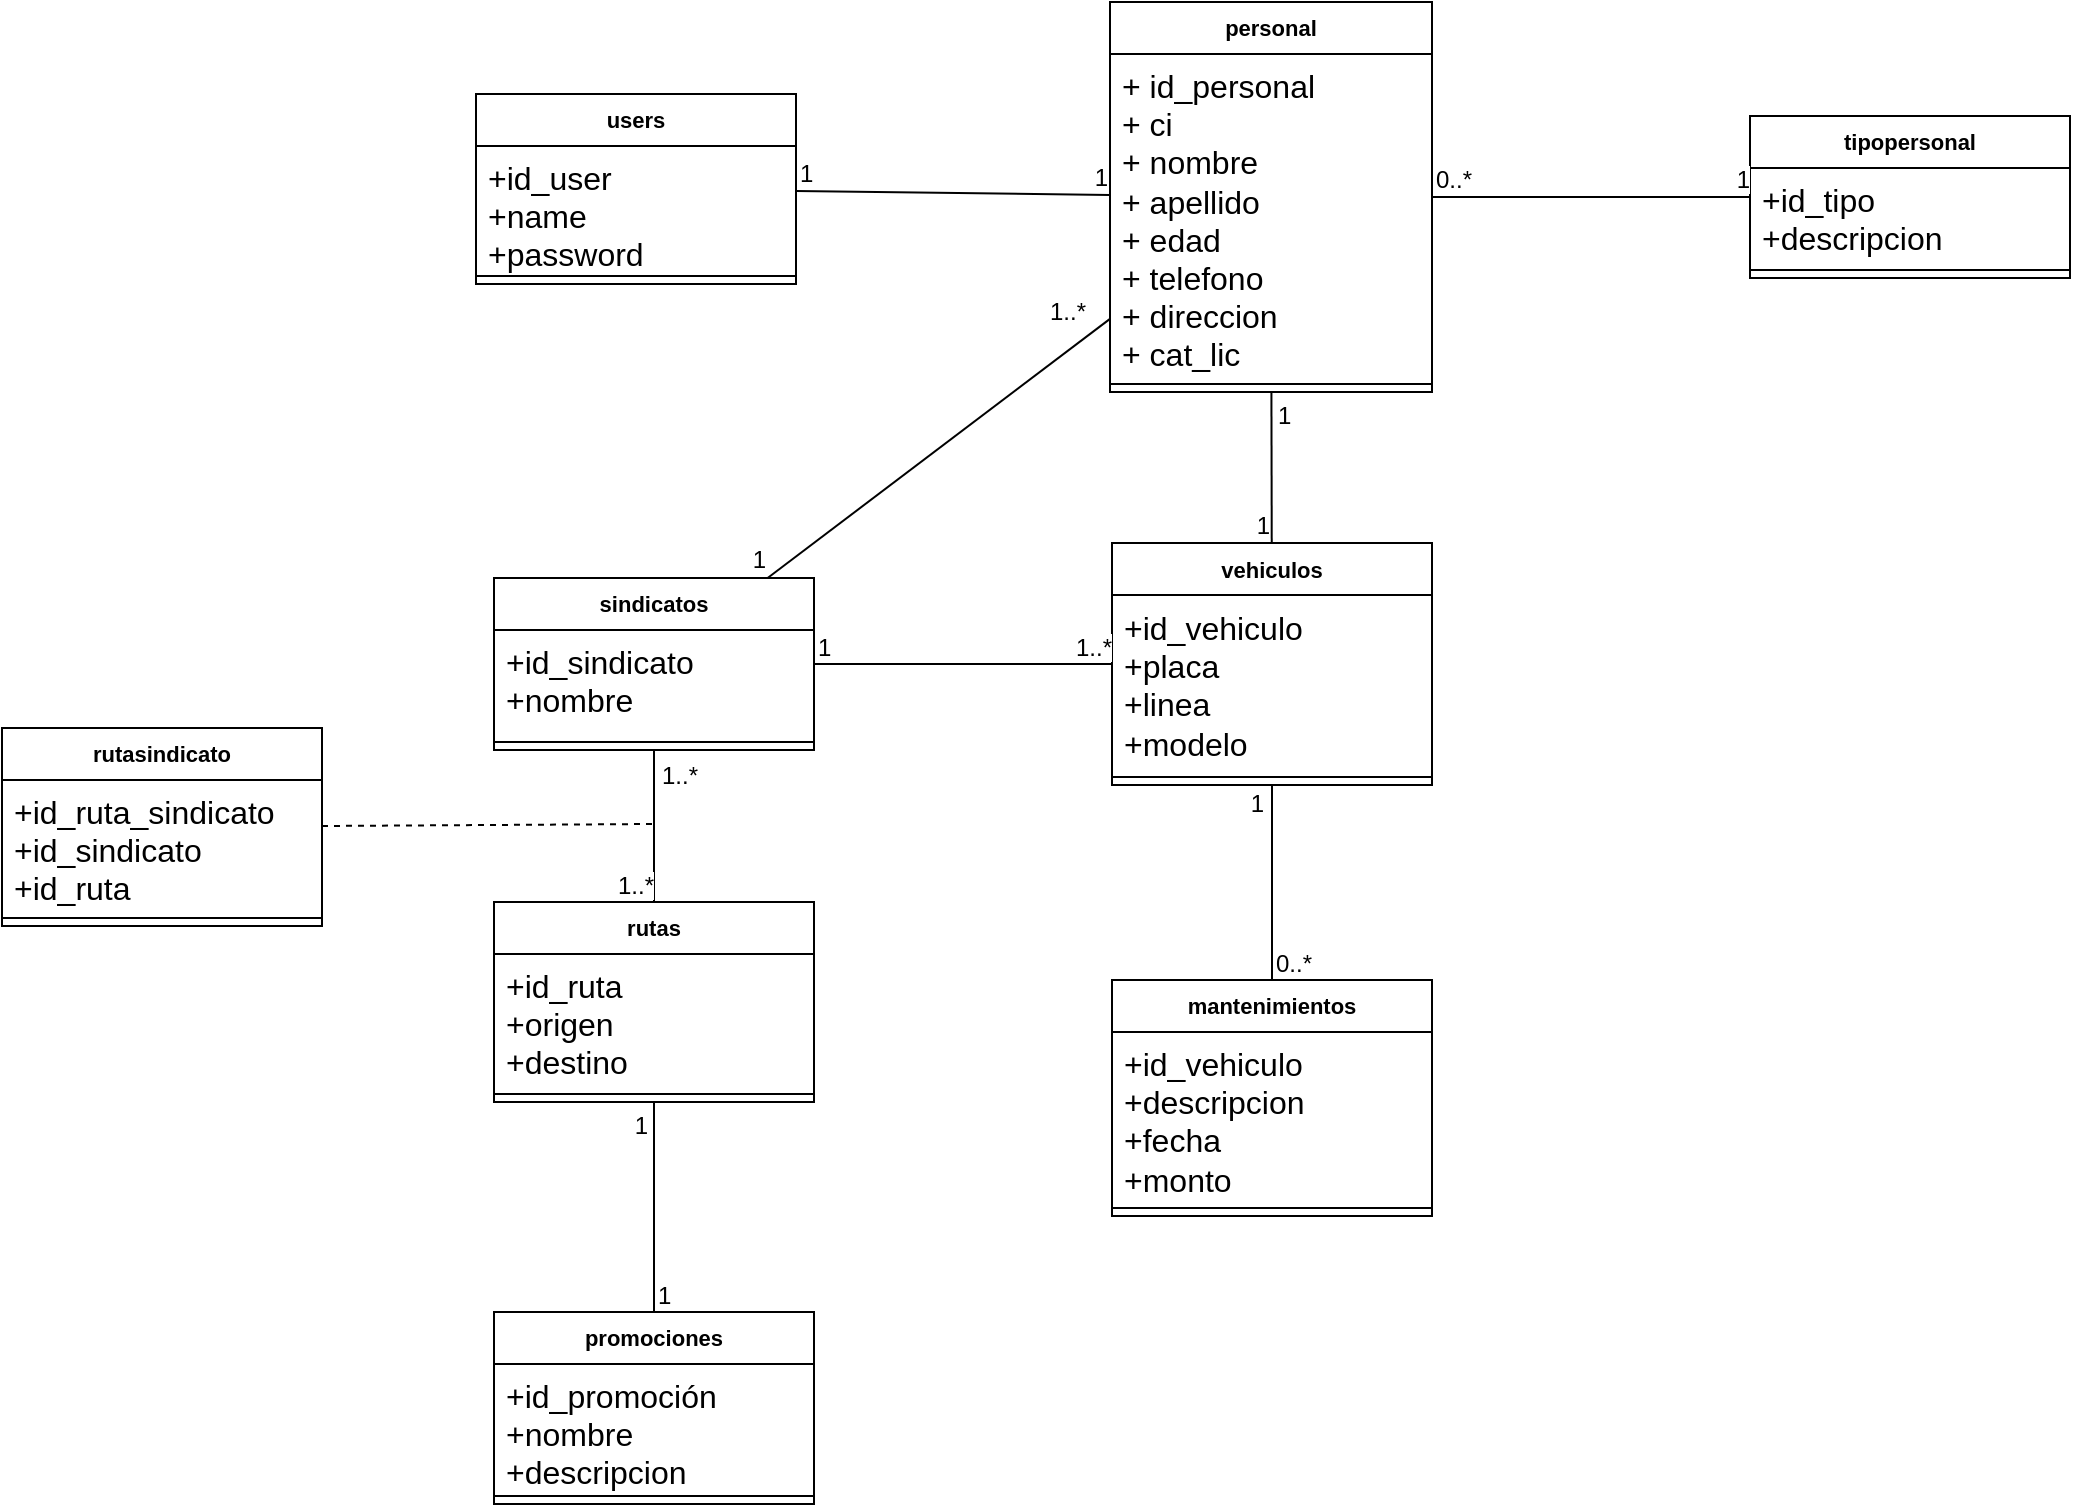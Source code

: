 <mxfile>
    <diagram name="Página-1" id="on7rm3e5oQHIDRcDK8wQ">
        <mxGraphModel dx="2833" dy="835" grid="0" gridSize="10" guides="1" tooltips="1" connect="1" arrows="1" fold="1" page="0" pageScale="1" pageWidth="827" pageHeight="1169" math="0" shadow="0">
            <root>
                <mxCell id="0"/>
                <mxCell id="1" parent="0"/>
                <mxCell id="DavA1A3pYv5WMlJhrJrm-1" value="personal&lt;br&gt;" style="swimlane;fontStyle=1;align=center;verticalAlign=top;childLayout=stackLayout;horizontal=1;startSize=26;horizontalStack=0;resizeParent=1;resizeParentMax=0;resizeLast=0;collapsible=1;marginBottom=0;whiteSpace=wrap;html=1;fontFamily=Helvetica;fontSize=11;fontColor=default;" parent="1" vertex="1">
                    <mxGeometry x="-383" y="43" width="161" height="195" as="geometry"/>
                </mxCell>
                <mxCell id="DavA1A3pYv5WMlJhrJrm-2" value="+ id_personal&lt;br&gt;+ ci&lt;br&gt;+ nombre&lt;br&gt;+ apellido&lt;br&gt;+ edad&lt;br&gt;+ telefono&lt;br&gt;+ direccion&lt;br&gt;+ cat_lic" style="text;strokeColor=none;fillColor=none;align=left;verticalAlign=top;spacingLeft=4;spacingRight=4;overflow=hidden;rotatable=0;points=[[0,0.5],[1,0.5]];portConstraint=eastwest;whiteSpace=wrap;html=1;fontSize=16;fontFamily=Helvetica;fontColor=default;" parent="DavA1A3pYv5WMlJhrJrm-1" vertex="1">
                    <mxGeometry y="26" width="161" height="161" as="geometry"/>
                </mxCell>
                <mxCell id="DavA1A3pYv5WMlJhrJrm-3" value="" style="line;strokeWidth=1;fillColor=none;align=left;verticalAlign=middle;spacingTop=-1;spacingLeft=3;spacingRight=3;rotatable=0;labelPosition=right;points=[];portConstraint=eastwest;strokeColor=inherit;fontFamily=Helvetica;fontSize=11;fontColor=default;" parent="DavA1A3pYv5WMlJhrJrm-1" vertex="1">
                    <mxGeometry y="187" width="161" height="8" as="geometry"/>
                </mxCell>
                <mxCell id="DavA1A3pYv5WMlJhrJrm-10" value="tipopersonal" style="swimlane;fontStyle=1;align=center;verticalAlign=top;childLayout=stackLayout;horizontal=1;startSize=26;horizontalStack=0;resizeParent=1;resizeParentMax=0;resizeLast=0;collapsible=1;marginBottom=0;whiteSpace=wrap;html=1;fontFamily=Helvetica;fontSize=11;fontColor=default;" parent="1" vertex="1">
                    <mxGeometry x="-63" y="100" width="160" height="81" as="geometry"/>
                </mxCell>
                <mxCell id="DavA1A3pYv5WMlJhrJrm-11" value="+id_tipo&lt;br&gt;+descripcion" style="text;strokeColor=none;fillColor=none;align=left;verticalAlign=top;spacingLeft=4;spacingRight=4;overflow=hidden;rotatable=0;points=[[0,0.5],[1,0.5]];portConstraint=eastwest;whiteSpace=wrap;html=1;fontSize=16;fontFamily=Helvetica;fontColor=default;" parent="DavA1A3pYv5WMlJhrJrm-10" vertex="1">
                    <mxGeometry y="26" width="160" height="47" as="geometry"/>
                </mxCell>
                <mxCell id="DavA1A3pYv5WMlJhrJrm-12" value="" style="line;strokeWidth=1;fillColor=none;align=left;verticalAlign=middle;spacingTop=-1;spacingLeft=3;spacingRight=3;rotatable=0;labelPosition=right;points=[];portConstraint=eastwest;strokeColor=inherit;fontFamily=Helvetica;fontSize=11;fontColor=default;" parent="DavA1A3pYv5WMlJhrJrm-10" vertex="1">
                    <mxGeometry y="73" width="160" height="8" as="geometry"/>
                </mxCell>
                <mxCell id="DavA1A3pYv5WMlJhrJrm-14" value="users" style="swimlane;fontStyle=1;align=center;verticalAlign=top;childLayout=stackLayout;horizontal=1;startSize=26;horizontalStack=0;resizeParent=1;resizeParentMax=0;resizeLast=0;collapsible=1;marginBottom=0;whiteSpace=wrap;html=1;fontFamily=Helvetica;fontSize=11;fontColor=default;" parent="1" vertex="1">
                    <mxGeometry x="-700" y="89" width="160" height="95" as="geometry"/>
                </mxCell>
                <mxCell id="DavA1A3pYv5WMlJhrJrm-15" value="+id_user&lt;br&gt;+name&lt;br&gt;+password" style="text;strokeColor=none;fillColor=none;align=left;verticalAlign=top;spacingLeft=4;spacingRight=4;overflow=hidden;rotatable=0;points=[[0,0.5],[1,0.5]];portConstraint=eastwest;whiteSpace=wrap;html=1;fontSize=16;fontFamily=Helvetica;fontColor=default;" parent="DavA1A3pYv5WMlJhrJrm-14" vertex="1">
                    <mxGeometry y="26" width="160" height="61" as="geometry"/>
                </mxCell>
                <mxCell id="DavA1A3pYv5WMlJhrJrm-16" value="" style="line;strokeWidth=1;fillColor=none;align=left;verticalAlign=middle;spacingTop=-1;spacingLeft=3;spacingRight=3;rotatable=0;labelPosition=right;points=[];portConstraint=eastwest;strokeColor=inherit;fontFamily=Helvetica;fontSize=11;fontColor=default;" parent="DavA1A3pYv5WMlJhrJrm-14" vertex="1">
                    <mxGeometry y="87" width="160" height="8" as="geometry"/>
                </mxCell>
                <mxCell id="DavA1A3pYv5WMlJhrJrm-26" value="vehiculos" style="swimlane;fontStyle=1;align=center;verticalAlign=top;childLayout=stackLayout;horizontal=1;startSize=26;horizontalStack=0;resizeParent=1;resizeParentMax=0;resizeLast=0;collapsible=1;marginBottom=0;whiteSpace=wrap;html=1;fontFamily=Helvetica;fontSize=11;fontColor=default;" parent="1" vertex="1">
                    <mxGeometry x="-382" y="313.5" width="160" height="121" as="geometry"/>
                </mxCell>
                <mxCell id="DavA1A3pYv5WMlJhrJrm-27" value="+id_vehiculo&lt;br&gt;+placa&lt;br&gt;+linea&lt;br&gt;+modelo" style="text;strokeColor=none;fillColor=none;align=left;verticalAlign=top;spacingLeft=4;spacingRight=4;overflow=hidden;rotatable=0;points=[[0,0.5],[1,0.5]];portConstraint=eastwest;whiteSpace=wrap;html=1;fontSize=16;fontFamily=Helvetica;fontColor=default;" parent="DavA1A3pYv5WMlJhrJrm-26" vertex="1">
                    <mxGeometry y="26" width="160" height="87" as="geometry"/>
                </mxCell>
                <mxCell id="DavA1A3pYv5WMlJhrJrm-28" value="" style="line;strokeWidth=1;fillColor=none;align=left;verticalAlign=middle;spacingTop=-1;spacingLeft=3;spacingRight=3;rotatable=0;labelPosition=right;points=[];portConstraint=eastwest;strokeColor=inherit;fontFamily=Helvetica;fontSize=11;fontColor=default;" parent="DavA1A3pYv5WMlJhrJrm-26" vertex="1">
                    <mxGeometry y="113" width="160" height="8" as="geometry"/>
                </mxCell>
                <mxCell id="DavA1A3pYv5WMlJhrJrm-30" value="mantenimientos" style="swimlane;fontStyle=1;align=center;verticalAlign=top;childLayout=stackLayout;horizontal=1;startSize=26;horizontalStack=0;resizeParent=1;resizeParentMax=0;resizeLast=0;collapsible=1;marginBottom=0;whiteSpace=wrap;html=1;fontFamily=Helvetica;fontSize=11;fontColor=default;" parent="1" vertex="1">
                    <mxGeometry x="-382" y="532" width="160" height="118" as="geometry"/>
                </mxCell>
                <mxCell id="DavA1A3pYv5WMlJhrJrm-31" value="+id_vehiculo&lt;br&gt;+descripcion&lt;br&gt;+fecha&lt;br&gt;+monto" style="text;strokeColor=none;fillColor=none;align=left;verticalAlign=top;spacingLeft=4;spacingRight=4;overflow=hidden;rotatable=0;points=[[0,0.5],[1,0.5]];portConstraint=eastwest;whiteSpace=wrap;html=1;fontSize=16;fontFamily=Helvetica;fontColor=default;" parent="DavA1A3pYv5WMlJhrJrm-30" vertex="1">
                    <mxGeometry y="26" width="160" height="84" as="geometry"/>
                </mxCell>
                <mxCell id="DavA1A3pYv5WMlJhrJrm-32" value="" style="line;strokeWidth=1;fillColor=none;align=left;verticalAlign=middle;spacingTop=-1;spacingLeft=3;spacingRight=3;rotatable=0;labelPosition=right;points=[];portConstraint=eastwest;strokeColor=inherit;fontFamily=Helvetica;fontSize=11;fontColor=default;" parent="DavA1A3pYv5WMlJhrJrm-30" vertex="1">
                    <mxGeometry y="110" width="160" height="8" as="geometry"/>
                </mxCell>
                <mxCell id="DavA1A3pYv5WMlJhrJrm-47" value="" style="endArrow=none;html=1;rounded=0;labelBackgroundColor=default;strokeColor=default;fontFamily=Helvetica;fontSize=12;fontColor=default;startSize=8;endSize=8;shape=connector;" parent="1" source="DavA1A3pYv5WMlJhrJrm-1" target="DavA1A3pYv5WMlJhrJrm-26" edge="1">
                    <mxGeometry relative="1" as="geometry">
                        <mxPoint x="-816" y="354" as="sourcePoint"/>
                        <mxPoint x="-656" y="354" as="targetPoint"/>
                    </mxGeometry>
                </mxCell>
                <mxCell id="DavA1A3pYv5WMlJhrJrm-48" value="1" style="edgeLabel;resizable=0;html=1;align=left;verticalAlign=bottom;fontFamily=Helvetica;fontSize=12;fontColor=default;" parent="DavA1A3pYv5WMlJhrJrm-47" connectable="0" vertex="1">
                    <mxGeometry x="-1" relative="1" as="geometry">
                        <mxPoint x="1" y="20" as="offset"/>
                    </mxGeometry>
                </mxCell>
                <mxCell id="DavA1A3pYv5WMlJhrJrm-49" value="1" style="edgeLabel;resizable=0;html=1;align=right;verticalAlign=bottom;fontFamily=Helvetica;fontSize=12;fontColor=default;" parent="DavA1A3pYv5WMlJhrJrm-47" connectable="0" vertex="1">
                    <mxGeometry x="1" relative="1" as="geometry"/>
                </mxCell>
                <mxCell id="DavA1A3pYv5WMlJhrJrm-51" value="" style="endArrow=none;html=1;rounded=0;labelBackgroundColor=default;strokeColor=default;fontFamily=Helvetica;fontSize=12;fontColor=default;startSize=8;endSize=8;shape=connector;" parent="1" source="DavA1A3pYv5WMlJhrJrm-1" target="DavA1A3pYv5WMlJhrJrm-10" edge="1">
                    <mxGeometry relative="1" as="geometry">
                        <mxPoint x="-806" y="364" as="sourcePoint"/>
                        <mxPoint x="-646" y="364" as="targetPoint"/>
                    </mxGeometry>
                </mxCell>
                <mxCell id="DavA1A3pYv5WMlJhrJrm-52" value="0..*" style="edgeLabel;resizable=0;html=1;align=left;verticalAlign=bottom;fontFamily=Helvetica;fontSize=12;fontColor=default;" parent="DavA1A3pYv5WMlJhrJrm-51" connectable="0" vertex="1">
                    <mxGeometry x="-1" relative="1" as="geometry"/>
                </mxCell>
                <mxCell id="DavA1A3pYv5WMlJhrJrm-53" value="1" style="edgeLabel;resizable=0;html=1;align=right;verticalAlign=bottom;fontFamily=Helvetica;fontSize=12;fontColor=default;" parent="DavA1A3pYv5WMlJhrJrm-51" connectable="0" vertex="1">
                    <mxGeometry x="1" relative="1" as="geometry"/>
                </mxCell>
                <mxCell id="DavA1A3pYv5WMlJhrJrm-55" value="" style="endArrow=none;html=1;rounded=0;labelBackgroundColor=default;strokeColor=default;fontFamily=Helvetica;fontSize=12;fontColor=default;startSize=8;endSize=8;shape=connector;" parent="1" source="DavA1A3pYv5WMlJhrJrm-14" target="DavA1A3pYv5WMlJhrJrm-1" edge="1">
                    <mxGeometry relative="1" as="geometry">
                        <mxPoint x="-292" y="190" as="sourcePoint"/>
                        <mxPoint x="-292" y="316" as="targetPoint"/>
                    </mxGeometry>
                </mxCell>
                <mxCell id="DavA1A3pYv5WMlJhrJrm-56" value="1" style="edgeLabel;resizable=0;html=1;align=left;verticalAlign=bottom;fontFamily=Helvetica;fontSize=12;fontColor=default;" parent="DavA1A3pYv5WMlJhrJrm-55" connectable="0" vertex="1">
                    <mxGeometry x="-1" relative="1" as="geometry"/>
                </mxCell>
                <mxCell id="DavA1A3pYv5WMlJhrJrm-57" value="1" style="edgeLabel;resizable=0;html=1;align=right;verticalAlign=bottom;fontFamily=Helvetica;fontSize=12;fontColor=default;" parent="DavA1A3pYv5WMlJhrJrm-55" connectable="0" vertex="1">
                    <mxGeometry x="1" relative="1" as="geometry"/>
                </mxCell>
                <mxCell id="DavA1A3pYv5WMlJhrJrm-58" value="" style="endArrow=none;html=1;rounded=0;labelBackgroundColor=default;strokeColor=default;fontFamily=Helvetica;fontSize=12;fontColor=default;startSize=8;endSize=8;shape=connector;" parent="1" source="DavA1A3pYv5WMlJhrJrm-30" target="DavA1A3pYv5WMlJhrJrm-26" edge="1">
                    <mxGeometry relative="1" as="geometry">
                        <mxPoint x="-292" y="190" as="sourcePoint"/>
                        <mxPoint x="-301" y="314" as="targetPoint"/>
                    </mxGeometry>
                </mxCell>
                <mxCell id="DavA1A3pYv5WMlJhrJrm-59" value="0..*" style="edgeLabel;resizable=0;html=1;align=left;verticalAlign=bottom;fontFamily=Helvetica;fontSize=12;fontColor=default;" parent="DavA1A3pYv5WMlJhrJrm-58" connectable="0" vertex="1">
                    <mxGeometry x="-1" relative="1" as="geometry"/>
                </mxCell>
                <mxCell id="DavA1A3pYv5WMlJhrJrm-60" value="1" style="edgeLabel;resizable=0;html=1;align=right;verticalAlign=bottom;fontFamily=Helvetica;fontSize=12;fontColor=default;" parent="DavA1A3pYv5WMlJhrJrm-58" connectable="0" vertex="1">
                    <mxGeometry x="1" relative="1" as="geometry">
                        <mxPoint x="-4" y="18" as="offset"/>
                    </mxGeometry>
                </mxCell>
                <mxCell id="DavA1A3pYv5WMlJhrJrm-61" value="rutas" style="swimlane;fontStyle=1;align=center;verticalAlign=top;childLayout=stackLayout;horizontal=1;startSize=26;horizontalStack=0;resizeParent=1;resizeParentMax=0;resizeLast=0;collapsible=1;marginBottom=0;whiteSpace=wrap;html=1;fontFamily=Helvetica;fontSize=11;fontColor=default;" parent="1" vertex="1">
                    <mxGeometry x="-691" y="493" width="160" height="100" as="geometry"/>
                </mxCell>
                <mxCell id="DavA1A3pYv5WMlJhrJrm-62" value="+id_ruta&lt;br&gt;+origen&lt;br&gt;+destino" style="text;strokeColor=none;fillColor=none;align=left;verticalAlign=top;spacingLeft=4;spacingRight=4;overflow=hidden;rotatable=0;points=[[0,0.5],[1,0.5]];portConstraint=eastwest;whiteSpace=wrap;html=1;fontSize=16;fontFamily=Helvetica;fontColor=default;" parent="DavA1A3pYv5WMlJhrJrm-61" vertex="1">
                    <mxGeometry y="26" width="160" height="66" as="geometry"/>
                </mxCell>
                <mxCell id="DavA1A3pYv5WMlJhrJrm-63" value="" style="line;strokeWidth=1;fillColor=none;align=left;verticalAlign=middle;spacingTop=-1;spacingLeft=3;spacingRight=3;rotatable=0;labelPosition=right;points=[];portConstraint=eastwest;strokeColor=inherit;fontFamily=Helvetica;fontSize=11;fontColor=default;" parent="DavA1A3pYv5WMlJhrJrm-61" vertex="1">
                    <mxGeometry y="92" width="160" height="8" as="geometry"/>
                </mxCell>
                <mxCell id="DavA1A3pYv5WMlJhrJrm-64" value="sindicatos" style="swimlane;fontStyle=1;align=center;verticalAlign=top;childLayout=stackLayout;horizontal=1;startSize=26;horizontalStack=0;resizeParent=1;resizeParentMax=0;resizeLast=0;collapsible=1;marginBottom=0;whiteSpace=wrap;html=1;fontFamily=Helvetica;fontSize=11;fontColor=default;" parent="1" vertex="1">
                    <mxGeometry x="-691" y="331" width="160" height="86" as="geometry"/>
                </mxCell>
                <mxCell id="DavA1A3pYv5WMlJhrJrm-65" value="&lt;font style=&quot;font-size: 16px;&quot;&gt;+id_sindicato&lt;br&gt;+nombre&lt;/font&gt;" style="text;strokeColor=none;fillColor=none;align=left;verticalAlign=top;spacingLeft=4;spacingRight=4;overflow=hidden;rotatable=0;points=[[0,0.5],[1,0.5]];portConstraint=eastwest;whiteSpace=wrap;html=1;fontSize=12;fontFamily=Helvetica;fontColor=default;" parent="DavA1A3pYv5WMlJhrJrm-64" vertex="1">
                    <mxGeometry y="26" width="160" height="52" as="geometry"/>
                </mxCell>
                <mxCell id="DavA1A3pYv5WMlJhrJrm-66" value="" style="line;strokeWidth=1;fillColor=none;align=left;verticalAlign=middle;spacingTop=-1;spacingLeft=3;spacingRight=3;rotatable=0;labelPosition=right;points=[];portConstraint=eastwest;strokeColor=inherit;fontFamily=Helvetica;fontSize=11;fontColor=default;" parent="DavA1A3pYv5WMlJhrJrm-64" vertex="1">
                    <mxGeometry y="78" width="160" height="8" as="geometry"/>
                </mxCell>
                <mxCell id="DavA1A3pYv5WMlJhrJrm-69" value="" style="endArrow=none;html=1;rounded=0;labelBackgroundColor=default;strokeColor=default;fontFamily=Helvetica;fontSize=12;fontColor=default;startSize=8;endSize=8;shape=connector;" parent="1" source="DavA1A3pYv5WMlJhrJrm-1" target="DavA1A3pYv5WMlJhrJrm-64" edge="1">
                    <mxGeometry relative="1" as="geometry">
                        <mxPoint x="-477" y="300" as="sourcePoint"/>
                        <mxPoint x="-317" y="300" as="targetPoint"/>
                    </mxGeometry>
                </mxCell>
                <mxCell id="DavA1A3pYv5WMlJhrJrm-70" value="1..*" style="edgeLabel;resizable=0;html=1;align=left;verticalAlign=bottom;fontFamily=Helvetica;fontSize=12;fontColor=default;" parent="DavA1A3pYv5WMlJhrJrm-69" connectable="0" vertex="1">
                    <mxGeometry x="-1" relative="1" as="geometry">
                        <mxPoint x="-32" y="5" as="offset"/>
                    </mxGeometry>
                </mxCell>
                <mxCell id="DavA1A3pYv5WMlJhrJrm-71" value="1" style="edgeLabel;resizable=0;html=1;align=right;verticalAlign=bottom;fontFamily=Helvetica;fontSize=12;fontColor=default;" parent="DavA1A3pYv5WMlJhrJrm-69" connectable="0" vertex="1">
                    <mxGeometry x="1" relative="1" as="geometry"/>
                </mxCell>
                <mxCell id="DavA1A3pYv5WMlJhrJrm-79" value="" style="endArrow=none;html=1;rounded=0;labelBackgroundColor=default;strokeColor=default;fontFamily=Helvetica;fontSize=12;fontColor=default;startSize=8;endSize=8;shape=connector;curved=1;" parent="1" source="DavA1A3pYv5WMlJhrJrm-64" target="DavA1A3pYv5WMlJhrJrm-26" edge="1">
                    <mxGeometry relative="1" as="geometry">
                        <mxPoint x="-494" y="300" as="sourcePoint"/>
                        <mxPoint x="-334" y="300" as="targetPoint"/>
                    </mxGeometry>
                </mxCell>
                <mxCell id="DavA1A3pYv5WMlJhrJrm-80" value="1" style="edgeLabel;resizable=0;html=1;align=left;verticalAlign=bottom;fontFamily=Helvetica;fontSize=12;fontColor=default;" parent="DavA1A3pYv5WMlJhrJrm-79" connectable="0" vertex="1">
                    <mxGeometry x="-1" relative="1" as="geometry"/>
                </mxCell>
                <mxCell id="DavA1A3pYv5WMlJhrJrm-81" value="1..*" style="edgeLabel;resizable=0;html=1;align=right;verticalAlign=bottom;fontFamily=Helvetica;fontSize=12;fontColor=default;" parent="DavA1A3pYv5WMlJhrJrm-79" connectable="0" vertex="1">
                    <mxGeometry x="1" relative="1" as="geometry"/>
                </mxCell>
                <mxCell id="DavA1A3pYv5WMlJhrJrm-85" value="" style="endArrow=none;html=1;rounded=0;labelBackgroundColor=default;strokeColor=default;fontFamily=Helvetica;fontSize=12;fontColor=default;startSize=8;endSize=8;shape=connector;curved=1;" parent="1" source="DavA1A3pYv5WMlJhrJrm-64" target="DavA1A3pYv5WMlJhrJrm-61" edge="1">
                    <mxGeometry relative="1" as="geometry">
                        <mxPoint x="-494" y="500" as="sourcePoint"/>
                        <mxPoint x="-334" y="500" as="targetPoint"/>
                    </mxGeometry>
                </mxCell>
                <mxCell id="DavA1A3pYv5WMlJhrJrm-86" value="1..*" style="edgeLabel;resizable=0;html=1;align=left;verticalAlign=bottom;fontFamily=Helvetica;fontSize=12;fontColor=default;" parent="DavA1A3pYv5WMlJhrJrm-85" connectable="0" vertex="1">
                    <mxGeometry x="-1" relative="1" as="geometry">
                        <mxPoint x="2" y="21" as="offset"/>
                    </mxGeometry>
                </mxCell>
                <mxCell id="DavA1A3pYv5WMlJhrJrm-87" value="1..*" style="edgeLabel;resizable=0;html=1;align=right;verticalAlign=bottom;fontFamily=Helvetica;fontSize=12;fontColor=default;" parent="DavA1A3pYv5WMlJhrJrm-85" connectable="0" vertex="1">
                    <mxGeometry x="1" relative="1" as="geometry"/>
                </mxCell>
                <mxCell id="DavA1A3pYv5WMlJhrJrm-92" style="edgeStyle=none;shape=connector;rounded=0;orthogonalLoop=1;jettySize=auto;html=1;labelBackgroundColor=default;strokeColor=default;fontFamily=Helvetica;fontSize=12;fontColor=default;endArrow=none;startSize=8;endSize=8;dashed=1;" parent="1" source="DavA1A3pYv5WMlJhrJrm-88" edge="1">
                    <mxGeometry relative="1" as="geometry">
                        <mxPoint x="-611" y="454" as="targetPoint"/>
                    </mxGeometry>
                </mxCell>
                <mxCell id="DavA1A3pYv5WMlJhrJrm-88" value="rutasindicato" style="swimlane;fontStyle=1;align=center;verticalAlign=top;childLayout=stackLayout;horizontal=1;startSize=26;horizontalStack=0;resizeParent=1;resizeParentMax=0;resizeLast=0;collapsible=1;marginBottom=0;whiteSpace=wrap;html=1;fontFamily=Helvetica;fontSize=11;fontColor=default;" parent="1" vertex="1">
                    <mxGeometry x="-937" y="406" width="160" height="99" as="geometry"/>
                </mxCell>
                <mxCell id="DavA1A3pYv5WMlJhrJrm-89" value="+id_ruta_sindicato&lt;br&gt;+id_sindicato&lt;br style=&quot;font-size: 16px;&quot;&gt;+id_ruta" style="text;strokeColor=none;fillColor=none;align=left;verticalAlign=top;spacingLeft=4;spacingRight=4;overflow=hidden;rotatable=0;points=[[0,0.5],[1,0.5]];portConstraint=eastwest;whiteSpace=wrap;html=1;fontSize=16;fontFamily=Helvetica;fontColor=default;" parent="DavA1A3pYv5WMlJhrJrm-88" vertex="1">
                    <mxGeometry y="26" width="160" height="65" as="geometry"/>
                </mxCell>
                <mxCell id="DavA1A3pYv5WMlJhrJrm-90" value="" style="line;strokeWidth=1;fillColor=none;align=left;verticalAlign=middle;spacingTop=-1;spacingLeft=3;spacingRight=3;rotatable=0;labelPosition=right;points=[];portConstraint=eastwest;strokeColor=inherit;fontFamily=Helvetica;fontSize=11;fontColor=default;" parent="DavA1A3pYv5WMlJhrJrm-88" vertex="1">
                    <mxGeometry y="91" width="160" height="8" as="geometry"/>
                </mxCell>
                <mxCell id="DavA1A3pYv5WMlJhrJrm-94" value="promociones" style="swimlane;fontStyle=1;align=center;verticalAlign=top;childLayout=stackLayout;horizontal=1;startSize=26;horizontalStack=0;resizeParent=1;resizeParentMax=0;resizeLast=0;collapsible=1;marginBottom=0;whiteSpace=wrap;html=1;fontFamily=Helvetica;fontSize=11;fontColor=default;" parent="1" vertex="1">
                    <mxGeometry x="-691" y="698" width="160" height="96" as="geometry"/>
                </mxCell>
                <mxCell id="DavA1A3pYv5WMlJhrJrm-95" value="+id_promoción&lt;br&gt;+nombre&lt;br&gt;+descripcion" style="text;strokeColor=none;fillColor=none;align=left;verticalAlign=top;spacingLeft=4;spacingRight=4;overflow=hidden;rotatable=0;points=[[0,0.5],[1,0.5]];portConstraint=eastwest;whiteSpace=wrap;html=1;fontSize=16;fontFamily=Helvetica;fontColor=default;" parent="DavA1A3pYv5WMlJhrJrm-94" vertex="1">
                    <mxGeometry y="26" width="160" height="62" as="geometry"/>
                </mxCell>
                <mxCell id="DavA1A3pYv5WMlJhrJrm-96" value="" style="line;strokeWidth=1;fillColor=none;align=left;verticalAlign=middle;spacingTop=-1;spacingLeft=3;spacingRight=3;rotatable=0;labelPosition=right;points=[];portConstraint=eastwest;strokeColor=inherit;fontFamily=Helvetica;fontSize=11;fontColor=default;" parent="DavA1A3pYv5WMlJhrJrm-94" vertex="1">
                    <mxGeometry y="88" width="160" height="8" as="geometry"/>
                </mxCell>
                <mxCell id="DavA1A3pYv5WMlJhrJrm-99" value="" style="endArrow=none;html=1;rounded=0;labelBackgroundColor=default;strokeColor=default;fontFamily=Helvetica;fontSize=12;fontColor=default;startSize=8;endSize=8;shape=connector;curved=1;" parent="1" source="DavA1A3pYv5WMlJhrJrm-94" target="DavA1A3pYv5WMlJhrJrm-61" edge="1">
                    <mxGeometry relative="1" as="geometry">
                        <mxPoint x="-681" y="444" as="sourcePoint"/>
                        <mxPoint x="-691" y="738.401" as="targetPoint"/>
                    </mxGeometry>
                </mxCell>
                <mxCell id="DavA1A3pYv5WMlJhrJrm-100" value="1" style="edgeLabel;resizable=0;html=1;align=left;verticalAlign=bottom;fontFamily=Helvetica;fontSize=12;fontColor=default;" parent="DavA1A3pYv5WMlJhrJrm-99" connectable="0" vertex="1">
                    <mxGeometry x="-1" relative="1" as="geometry"/>
                </mxCell>
                <mxCell id="DavA1A3pYv5WMlJhrJrm-101" value="1" style="edgeLabel;resizable=0;html=1;align=right;verticalAlign=bottom;fontFamily=Helvetica;fontSize=12;fontColor=default;" parent="DavA1A3pYv5WMlJhrJrm-99" connectable="0" vertex="1">
                    <mxGeometry x="1" relative="1" as="geometry">
                        <mxPoint x="-3" y="20" as="offset"/>
                    </mxGeometry>
                </mxCell>
            </root>
        </mxGraphModel>
    </diagram>
</mxfile>
